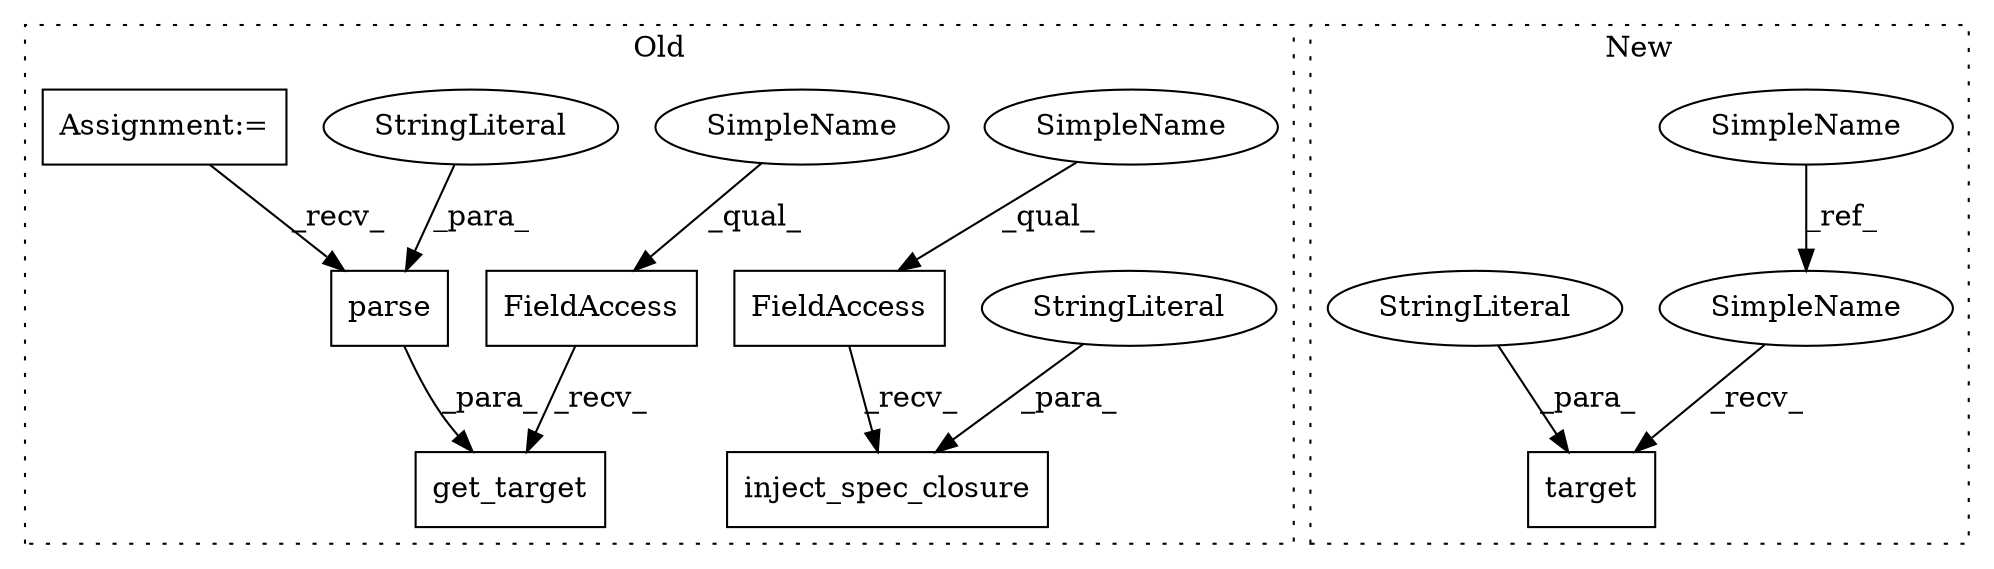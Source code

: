 digraph G {
subgraph cluster0 {
1 [label="get_target" a="32" s="2211,2254" l="11,1" shape="box"];
3 [label="FieldAccess" a="22" s="2194" l="16" shape="box"];
5 [label="FieldAccess" a="22" s="2135" l="16" shape="box"];
6 [label="parse" a="32" s="2239,2253" l="6,1" shape="box"];
7 [label="StringLiteral" a="45" s="2245" l="8" shape="ellipse"];
9 [label="inject_spec_closure" a="32" s="2152,2180" l="20,1" shape="box"];
10 [label="StringLiteral" a="45" s="2172" l="8" shape="ellipse"];
11 [label="Assignment:=" a="7" s="1805" l="16" shape="box"];
13 [label="SimpleName" a="42" s="2135" l="4" shape="ellipse"];
14 [label="SimpleName" a="42" s="2194" l="4" shape="ellipse"];
label = "Old";
style="dotted";
}
subgraph cluster1 {
2 [label="target" a="32" s="1851,1866" l="7,1" shape="box"];
4 [label="SimpleName" a="42" s="1520" l="4" shape="ellipse"];
8 [label="StringLiteral" a="45" s="1858" l="8" shape="ellipse"];
12 [label="SimpleName" a="42" s="1846" l="4" shape="ellipse"];
label = "New";
style="dotted";
}
3 -> 1 [label="_recv_"];
4 -> 12 [label="_ref_"];
5 -> 9 [label="_recv_"];
6 -> 1 [label="_para_"];
7 -> 6 [label="_para_"];
8 -> 2 [label="_para_"];
10 -> 9 [label="_para_"];
11 -> 6 [label="_recv_"];
12 -> 2 [label="_recv_"];
13 -> 5 [label="_qual_"];
14 -> 3 [label="_qual_"];
}